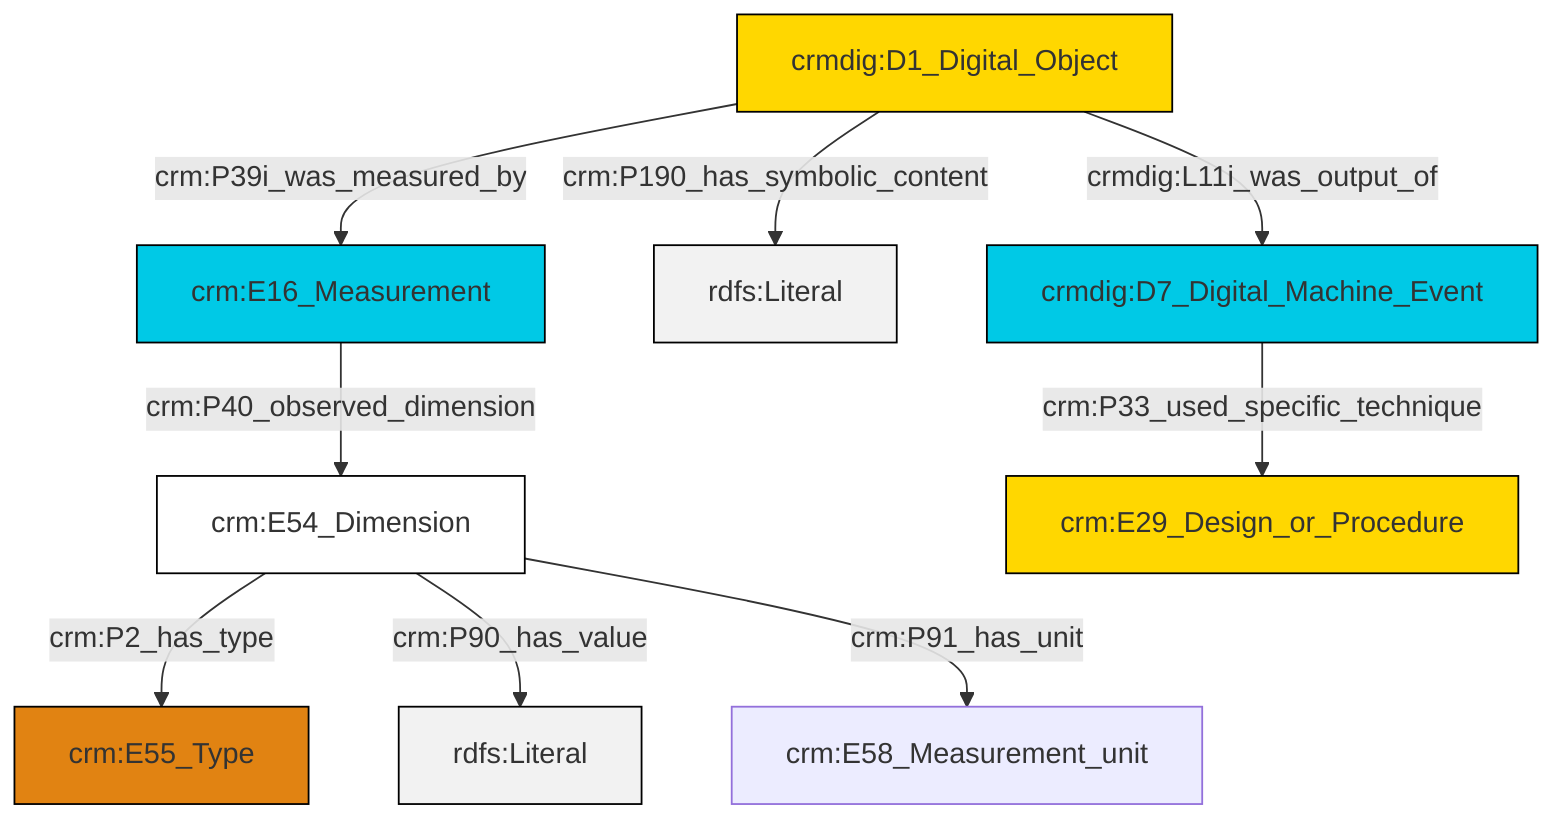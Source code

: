 graph TD
classDef Literal fill:#f2f2f2,stroke:#000000;
classDef CRM_Entity fill:#FFFFFF,stroke:#000000;
classDef Temporal_Entity fill:#00C9E6, stroke:#000000;
classDef Type fill:#E18312, stroke:#000000;
classDef Time-Span fill:#2C9C91, stroke:#000000;
classDef Appellation fill:#FFEB7F, stroke:#000000;
classDef Place fill:#008836, stroke:#000000;
classDef Persistent_Item fill:#B266B2, stroke:#000000;
classDef Conceptual_Object fill:#FFD700, stroke:#000000;
classDef Physical_Thing fill:#D2B48C, stroke:#000000;
classDef Actor fill:#f58aad, stroke:#000000;
classDef PC_Classes fill:#4ce600, stroke:#000000;
classDef Multi fill:#cccccc,stroke:#000000;

0["crm:E16_Measurement"]:::Temporal_Entity -->|crm:P40_observed_dimension| 1["crm:E54_Dimension"]:::CRM_Entity
1["crm:E54_Dimension"]:::CRM_Entity -->|crm:P2_has_type| 2["crm:E55_Type"]:::Type
1["crm:E54_Dimension"]:::CRM_Entity -->|crm:P90_has_value| 3[rdfs:Literal]:::Literal
1["crm:E54_Dimension"]:::CRM_Entity -->|crm:P91_has_unit| 5["crm:E58_Measurement_unit"]:::Default
8["crmdig:D1_Digital_Object"]:::Conceptual_Object -->|crm:P190_has_symbolic_content| 9[rdfs:Literal]:::Literal
8["crmdig:D1_Digital_Object"]:::Conceptual_Object -->|crm:P39i_was_measured_by| 0["crm:E16_Measurement"]:::Temporal_Entity
14["crmdig:D7_Digital_Machine_Event"]:::Temporal_Entity -->|crm:P33_used_specific_technique| 12["crm:E29_Design_or_Procedure"]:::Conceptual_Object
8["crmdig:D1_Digital_Object"]:::Conceptual_Object -->|crmdig:L11i_was_output_of| 14["crmdig:D7_Digital_Machine_Event"]:::Temporal_Entity